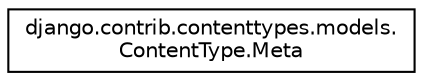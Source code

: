 digraph "Graphical Class Hierarchy"
{
 // LATEX_PDF_SIZE
  edge [fontname="Helvetica",fontsize="10",labelfontname="Helvetica",labelfontsize="10"];
  node [fontname="Helvetica",fontsize="10",shape=record];
  rankdir="LR";
  Node0 [label="django.contrib.contenttypes.models.\lContentType.Meta",height=0.2,width=0.4,color="black", fillcolor="white", style="filled",URL="$classdjango_1_1contrib_1_1contenttypes_1_1models_1_1_content_type_1_1_meta.html",tooltip=" "];
}
